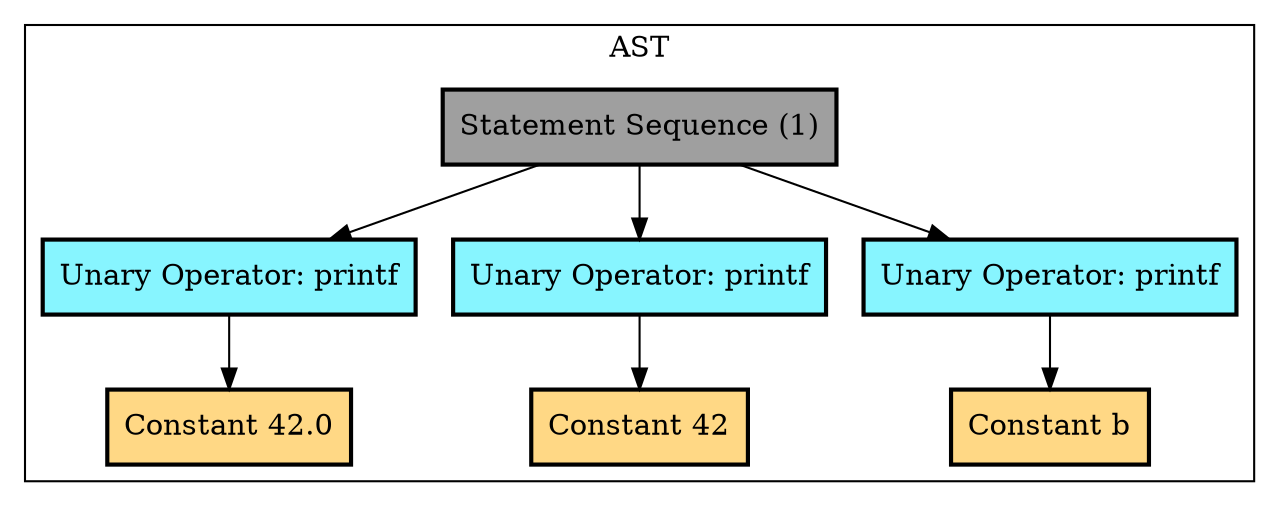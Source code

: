 Digraph G { 
	subgraph cluster_0 {
		label = "Symbol Table";
	}
subgraph cluster_1 {
node [style=filled, shape=rectangle, penwidth=2];
1[label="Statement Sequence (1)", fillcolor="#9f9f9f"] 
2[label="Unary Operator: printf", fillcolor="#87f5ff"] 
3[label="Constant 42.0", fillcolor="#FFD885"] 
4[label="Unary Operator: printf", fillcolor="#87f5ff"] 
5[label="Constant 42", fillcolor="#FFD885"] 
6[label="Unary Operator: printf", fillcolor="#87f5ff"] 
7[label="Constant b", fillcolor="#FFD885"] 
1 -> 2
2 -> 3
1 -> 4
4 -> 5
1 -> 6
6 -> 7
label = "AST";
}
}